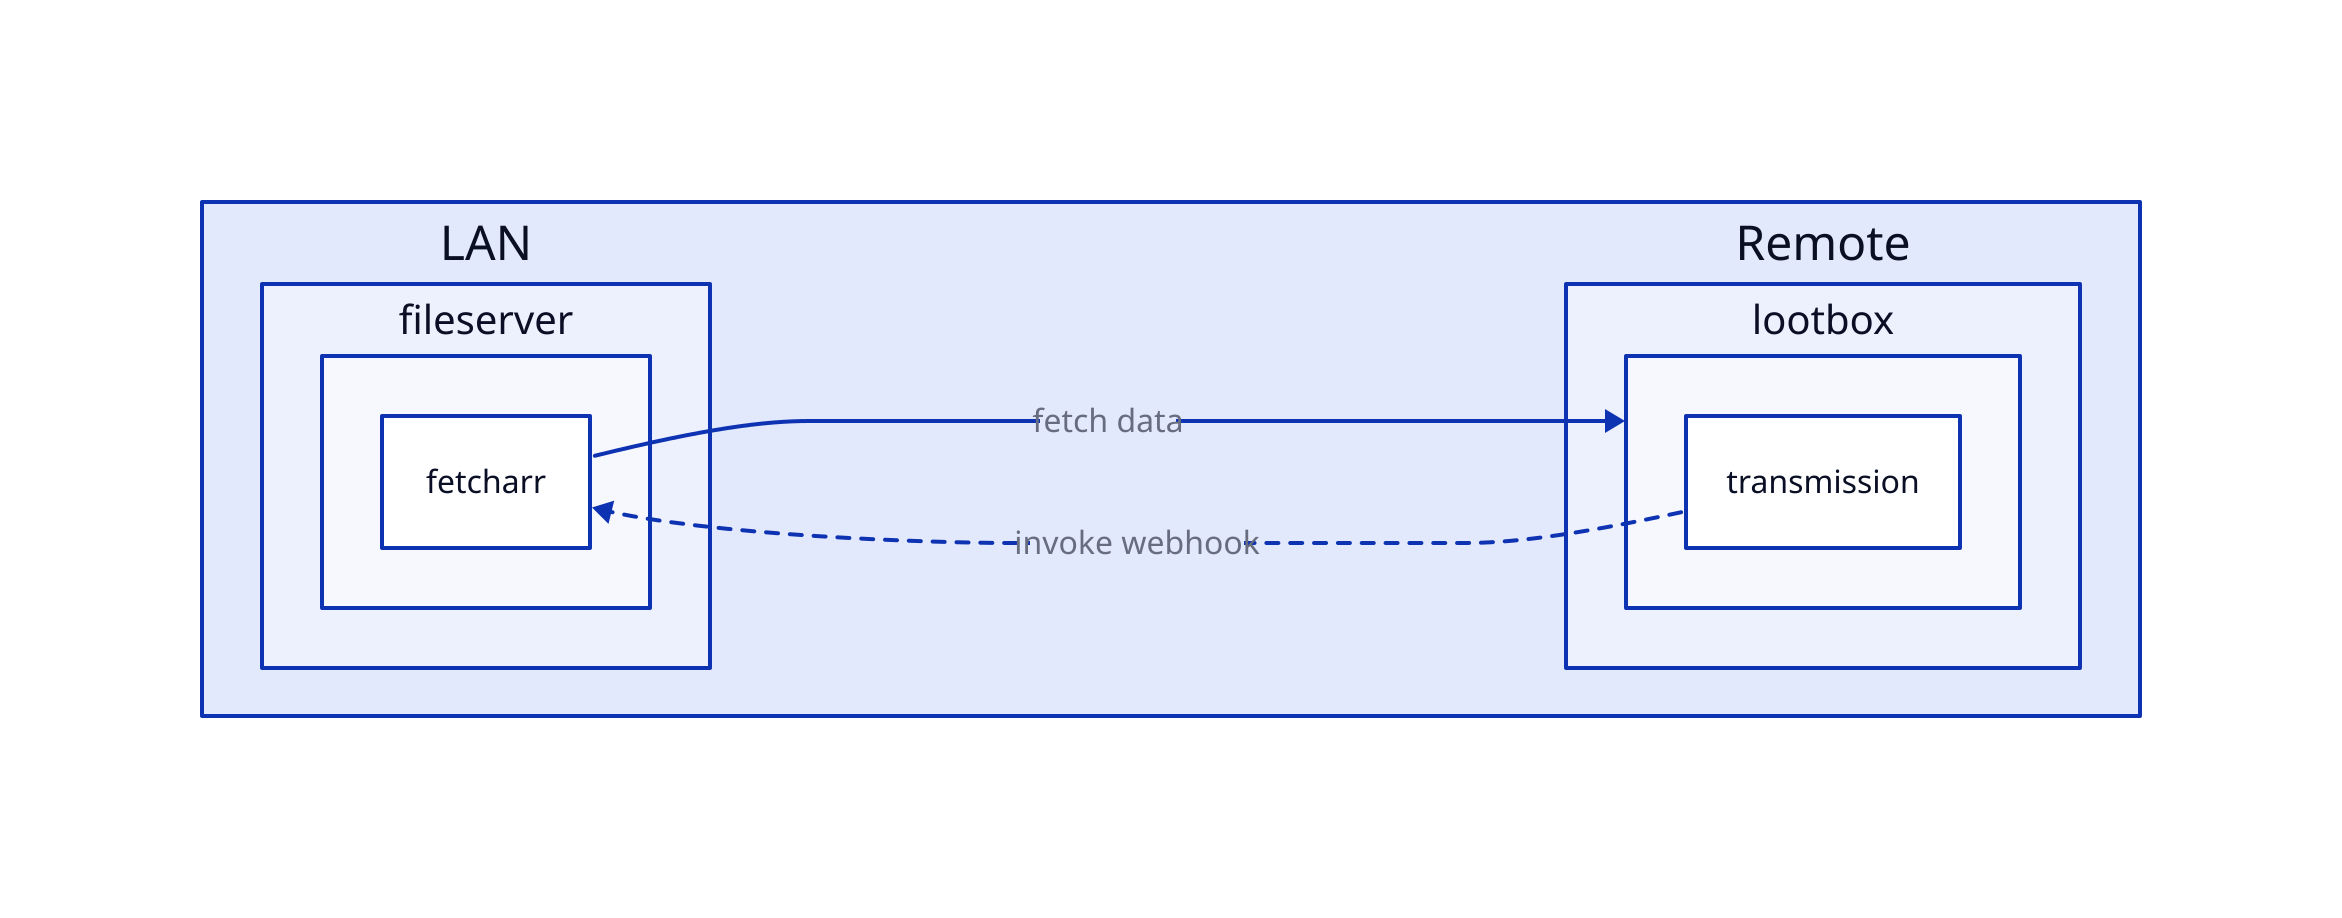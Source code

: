 direction: right

box: "" {
  lan: "LAN" {
    fileserver: {
      fetcharr
    }
  }

  remote: "Remote" {
    lootbox: {
      transmission
    }
  }
}

box.remote.lootbox.transmission -> box.lan.fileserver.fetcharr: invoke webhook {
  style: {
    stroke-dash: 3
  }
}
box.lan.fileserver.fetcharr -> box.remote.lootbox: fetch data
